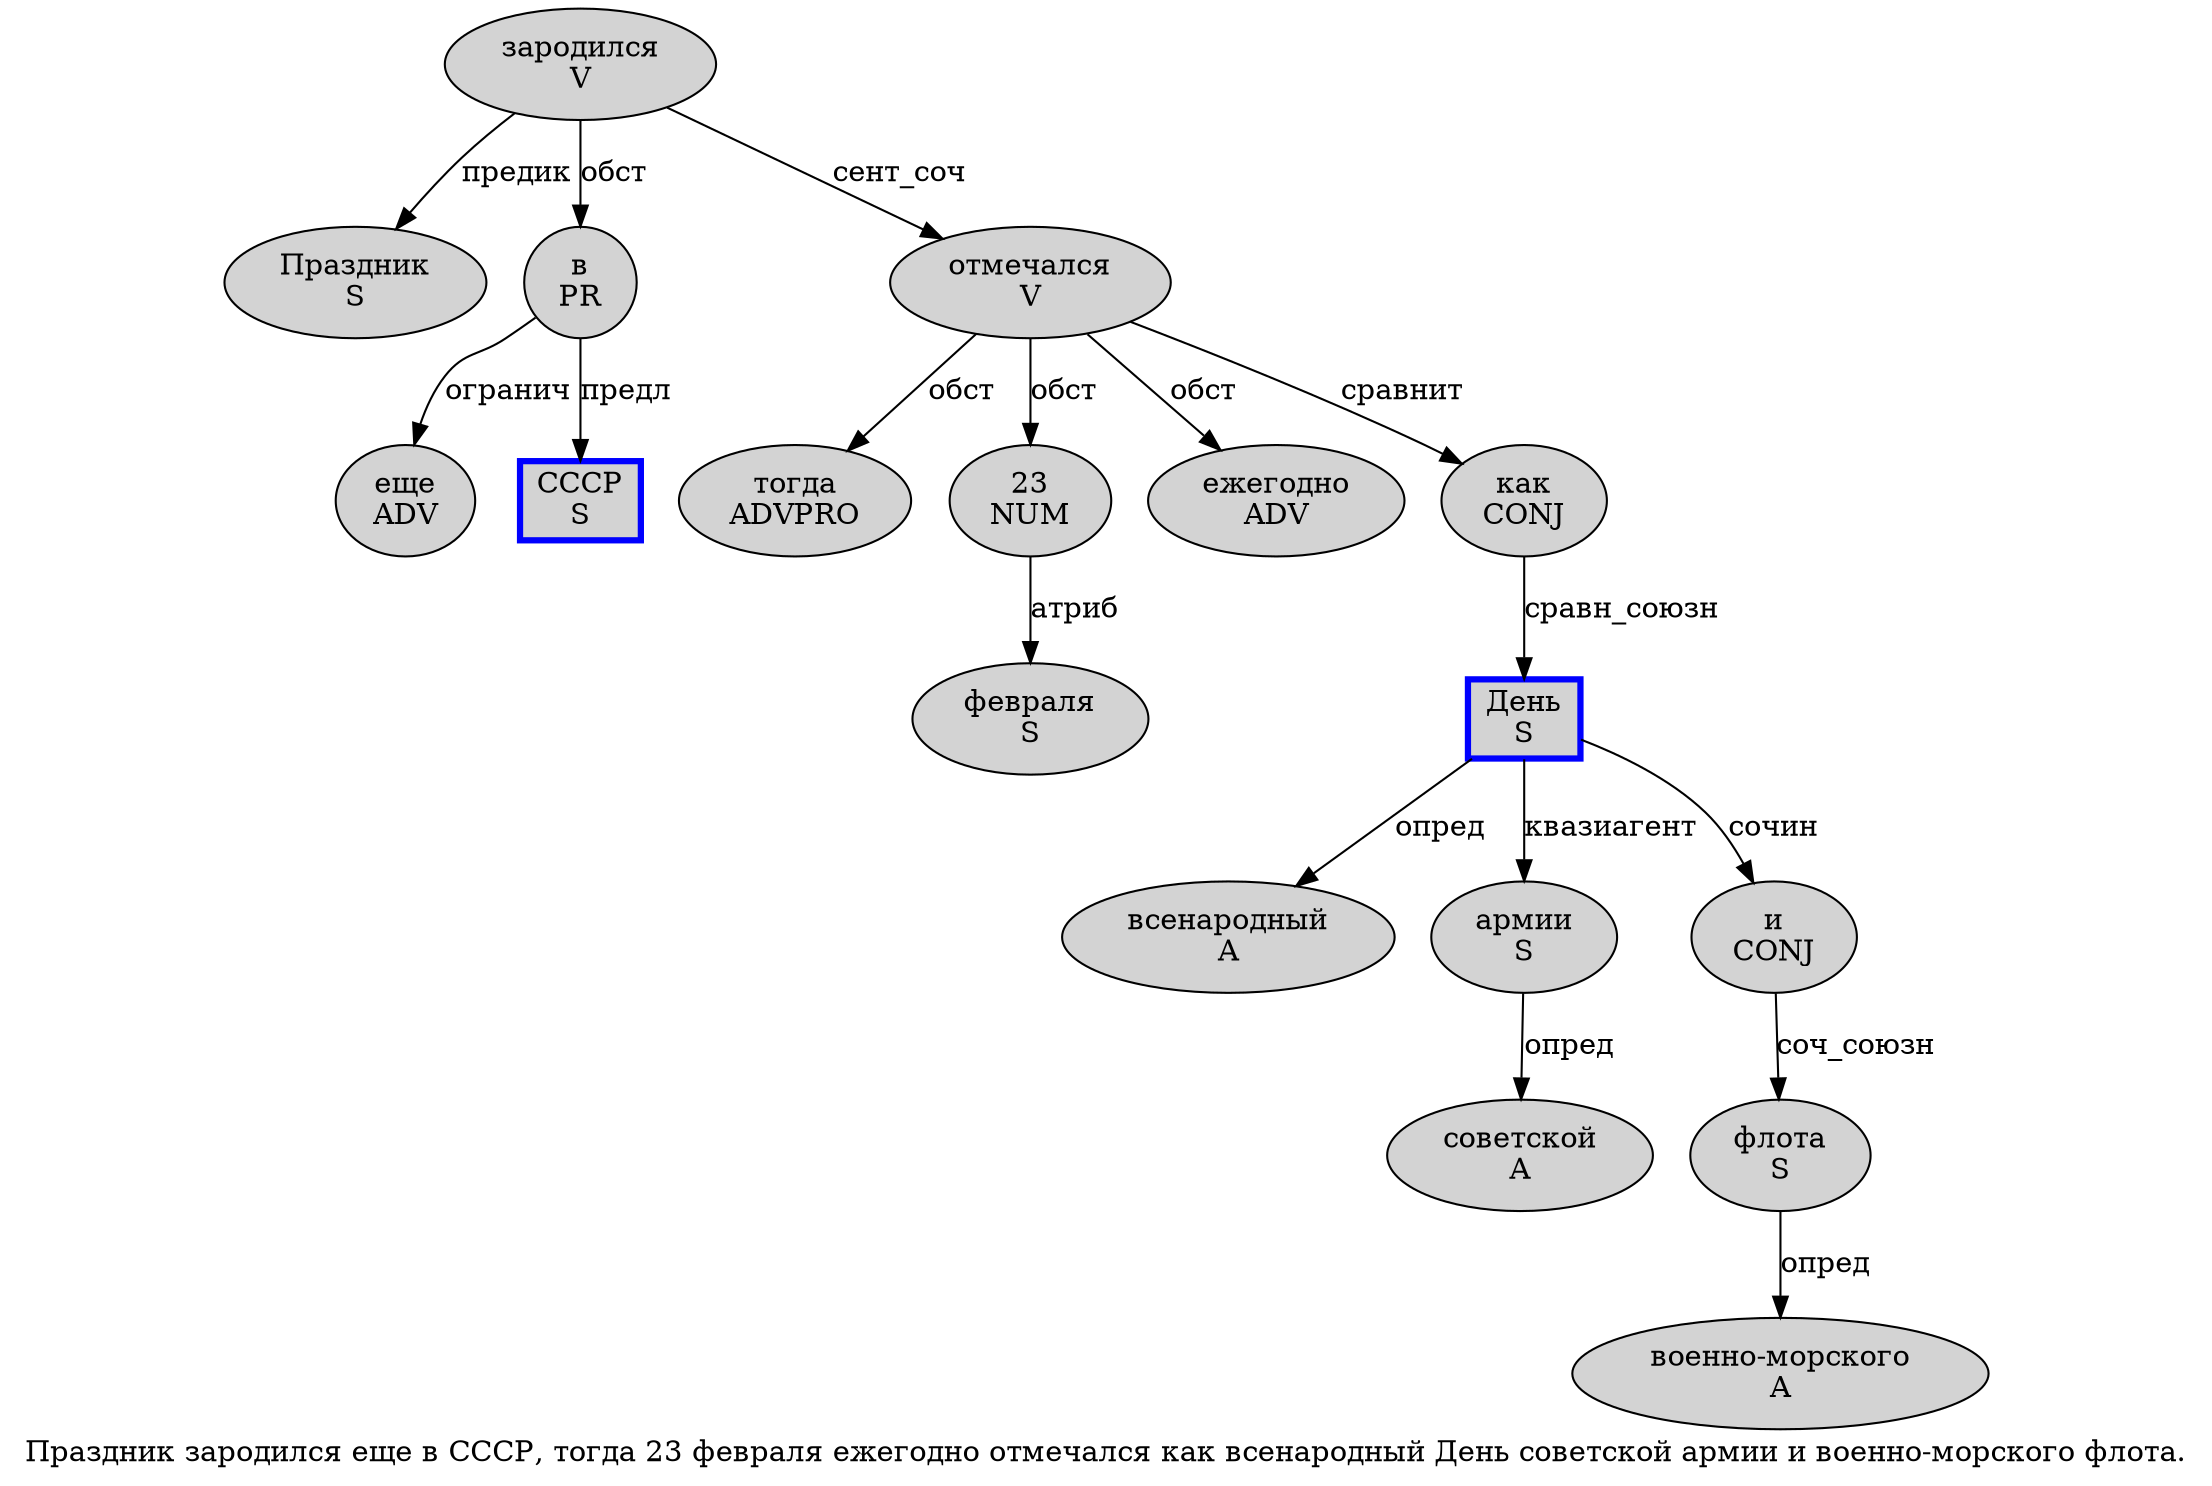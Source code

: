 digraph SENTENCE_1000 {
	graph [label="Праздник зародился еще в СССР, тогда 23 февраля ежегодно отмечался как всенародный День советской армии и военно-морского флота."]
	node [style=filled]
		0 [label="Праздник
S" color="" fillcolor=lightgray penwidth=1 shape=ellipse]
		1 [label="зародился
V" color="" fillcolor=lightgray penwidth=1 shape=ellipse]
		2 [label="еще
ADV" color="" fillcolor=lightgray penwidth=1 shape=ellipse]
		3 [label="в
PR" color="" fillcolor=lightgray penwidth=1 shape=ellipse]
		4 [label="СССР
S" color=blue fillcolor=lightgray penwidth=3 shape=box]
		6 [label="тогда
ADVPRO" color="" fillcolor=lightgray penwidth=1 shape=ellipse]
		7 [label="23
NUM" color="" fillcolor=lightgray penwidth=1 shape=ellipse]
		8 [label="февраля
S" color="" fillcolor=lightgray penwidth=1 shape=ellipse]
		9 [label="ежегодно
ADV" color="" fillcolor=lightgray penwidth=1 shape=ellipse]
		10 [label="отмечался
V" color="" fillcolor=lightgray penwidth=1 shape=ellipse]
		11 [label="как
CONJ" color="" fillcolor=lightgray penwidth=1 shape=ellipse]
		12 [label="всенародный
A" color="" fillcolor=lightgray penwidth=1 shape=ellipse]
		13 [label="День
S" color=blue fillcolor=lightgray penwidth=3 shape=box]
		14 [label="советской
A" color="" fillcolor=lightgray penwidth=1 shape=ellipse]
		15 [label="армии
S" color="" fillcolor=lightgray penwidth=1 shape=ellipse]
		16 [label="и
CONJ" color="" fillcolor=lightgray penwidth=1 shape=ellipse]
		17 [label="военно-морского
A" color="" fillcolor=lightgray penwidth=1 shape=ellipse]
		18 [label="флота
S" color="" fillcolor=lightgray penwidth=1 shape=ellipse]
			3 -> 2 [label="огранич"]
			3 -> 4 [label="предл"]
			15 -> 14 [label="опред"]
			16 -> 18 [label="соч_союзн"]
			7 -> 8 [label="атриб"]
			11 -> 13 [label="сравн_союзн"]
			13 -> 12 [label="опред"]
			13 -> 15 [label="квазиагент"]
			13 -> 16 [label="сочин"]
			1 -> 0 [label="предик"]
			1 -> 3 [label="обст"]
			1 -> 10 [label="сент_соч"]
			18 -> 17 [label="опред"]
			10 -> 6 [label="обст"]
			10 -> 7 [label="обст"]
			10 -> 9 [label="обст"]
			10 -> 11 [label="сравнит"]
}